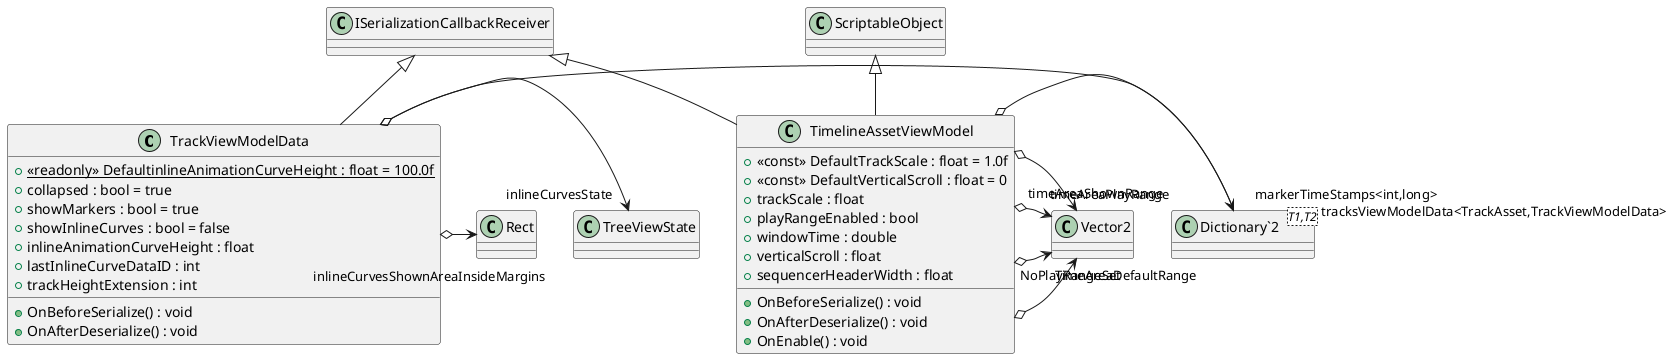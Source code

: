 @startuml
class TrackViewModelData {
    + {static} <<readonly>> DefaultinlineAnimationCurveHeight : float = 100.0f
    + collapsed : bool = true
    + showMarkers : bool = true
    + showInlineCurves : bool = false
    + inlineAnimationCurveHeight : float
    + lastInlineCurveDataID : int
    + trackHeightExtension : int
    + OnBeforeSerialize() : void
    + OnAfterDeserialize() : void
}
class TimelineAssetViewModel {
    + <<const>> DefaultTrackScale : float = 1.0f
    + <<const>> DefaultVerticalScroll : float = 0
    + trackScale : float
    + playRangeEnabled : bool
    + windowTime : double
    + verticalScroll : float
    + sequencerHeaderWidth : float
    + OnBeforeSerialize() : void
    + OnAfterDeserialize() : void
    + OnEnable() : void
}
class "Dictionary`2"<T1,T2> {
}
ISerializationCallbackReceiver <|-- TrackViewModelData
TrackViewModelData o-> "inlineCurvesState" TreeViewState
TrackViewModelData o-> "inlineCurvesShownAreaInsideMargins" Rect
TrackViewModelData o-> "markerTimeStamps<int,long>" "Dictionary`2"
ScriptableObject <|-- TimelineAssetViewModel
ISerializationCallbackReceiver <|-- TimelineAssetViewModel
TimelineAssetViewModel o-> "TimeAreaDefaultRange" Vector2
TimelineAssetViewModel o-> "NoPlayRangeSet" Vector2
TimelineAssetViewModel o-> "timeAreaShownRange" Vector2
TimelineAssetViewModel o-> "timeAreaPlayRange" Vector2
TimelineAssetViewModel o-> "tracksViewModelData<TrackAsset,TrackViewModelData>" "Dictionary`2"
@enduml
